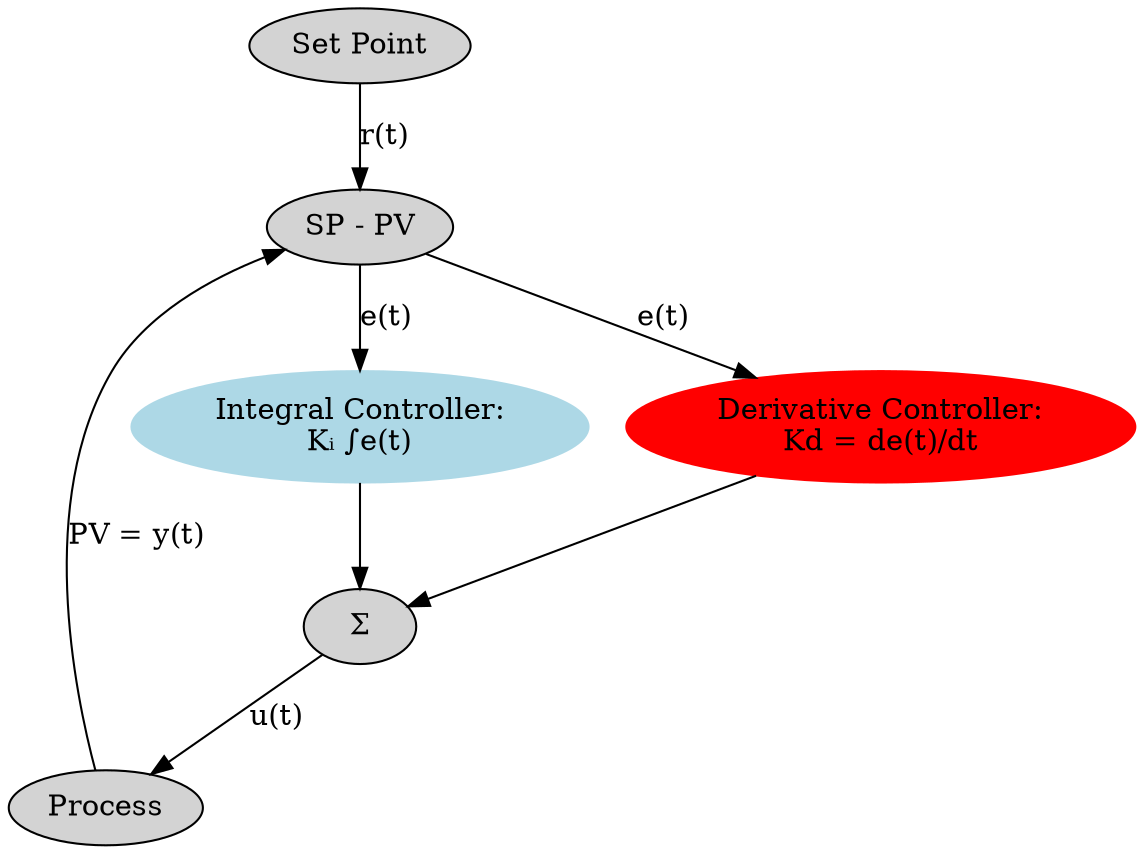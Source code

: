 digraph ID {
    node [style=filled];
    SP [label="Set Point"];
    PR [label="Process"];
    S1 [label="SP - PV"];
    I  [color=lightblue,label="Integral Controller:\nKᵢ ∫e(t)"];
    D  [color=red,label="Derivative Controller:\nKd = de(t)/dt"];
    S2 [label="Σ"];

    SP -> S1 [label="r(t)"];
    PR -> S1 [label="PV = y(t)"];
    S1 -> I  [label="e(t)"];
    S1 -> D  [label="e(t)"];
    I  -> S2;
    D  -> S2;
    S2 -> PR [label="u(t)"];
}
